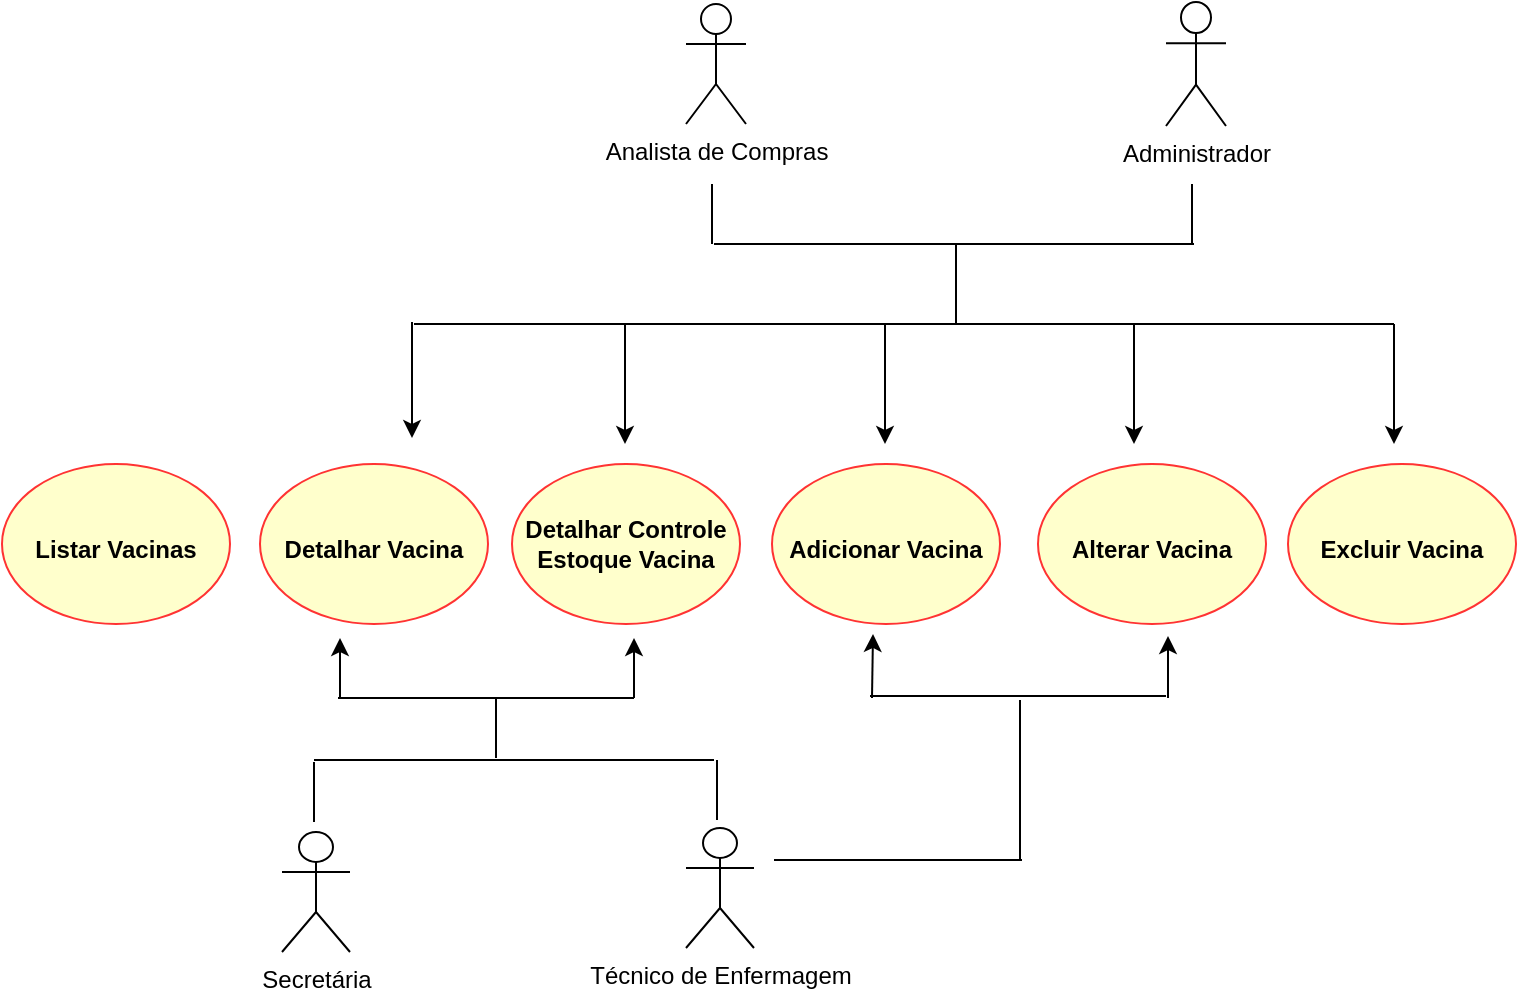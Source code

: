 <mxfile version="20.8.16" type="device" pages="7"><diagram id="mq7wWBJfE_hLWkZKFDT1" name="Usuário"><mxGraphModel dx="1420" dy="844" grid="1" gridSize="10" guides="1" tooltips="1" connect="1" arrows="1" fold="1" page="1" pageScale="1" pageWidth="827" pageHeight="1169" math="0" shadow="0"><root><mxCell id="0"/><mxCell id="1" parent="0"/><mxCell id="nkhq1du0ygEXdt6FLbWE-9" value="Técnico de Enfermagem" style="shape=umlActor;verticalLabelPosition=bottom;verticalAlign=top;html=1;outlineConnect=0;rounded=1;" parent="1" vertex="1"><mxGeometry x="362" y="475" width="34" height="60" as="geometry"/></mxCell><mxCell id="nR5YU0t0JQK_gQ9CB8B0-6" value="Analista de Compras" style="shape=umlActor;verticalLabelPosition=bottom;verticalAlign=top;html=1;outlineConnect=0;rounded=1;" parent="1" vertex="1"><mxGeometry x="362" y="63" width="30" height="60" as="geometry"/></mxCell><mxCell id="nR5YU0t0JQK_gQ9CB8B0-12" value="Secretária" style="shape=umlActor;verticalLabelPosition=bottom;verticalAlign=top;html=1;outlineConnect=0;rounded=1;" parent="1" vertex="1"><mxGeometry x="160" y="477" width="34" height="60" as="geometry"/></mxCell><mxCell id="nR5YU0t0JQK_gQ9CB8B0-13" value="Administrador" style="shape=umlActor;verticalLabelPosition=bottom;verticalAlign=top;html=1;outlineConnect=0;rounded=1;" parent="1" vertex="1"><mxGeometry x="602" y="62" width="30" height="62" as="geometry"/></mxCell><mxCell id="sboouPAn8mZZ5Fk38cb9-9" value="&lt;br style=&quot;border-color: var(--border-color);&quot;&gt;&lt;br style=&quot;border-color: var(--border-color);&quot;&gt;Detalhar Vacina" style="ellipse;whiteSpace=wrap;html=1;verticalAlign=top;fillColor=#FFFFCC;strokeColor=#FF3333;fontStyle=1;rounded=1;" parent="1" vertex="1"><mxGeometry x="149" y="293" width="114" height="80" as="geometry"/></mxCell><mxCell id="sboouPAn8mZZ5Fk38cb9-10" value="Detalhar Controle Estoque Vacina" style="ellipse;whiteSpace=wrap;html=1;verticalAlign=middle;fillColor=#FFFFCC;strokeColor=#FF3333;fontStyle=1;rounded=1;align=center;" parent="1" vertex="1"><mxGeometry x="275" y="293" width="114" height="80" as="geometry"/></mxCell><mxCell id="sboouPAn8mZZ5Fk38cb9-11" value="&lt;br&gt;&lt;br&gt;Adicionar Vacina" style="ellipse;whiteSpace=wrap;html=1;verticalAlign=top;fillColor=#FFFFCC;strokeColor=#FF3333;fontStyle=1;rounded=1;" parent="1" vertex="1"><mxGeometry x="405" y="293" width="114" height="80" as="geometry"/></mxCell><mxCell id="sboouPAn8mZZ5Fk38cb9-12" value="&lt;br&gt;&lt;br&gt;Alterar Vacina" style="ellipse;whiteSpace=wrap;html=1;verticalAlign=top;fillColor=#FFFFCC;strokeColor=#FF3333;fontStyle=1;rounded=1;" parent="1" vertex="1"><mxGeometry x="538" y="293" width="114" height="80" as="geometry"/></mxCell><mxCell id="sboouPAn8mZZ5Fk38cb9-13" value="&lt;br&gt;&lt;br&gt;Excluir Vacina" style="ellipse;whiteSpace=wrap;html=1;verticalAlign=top;fillColor=#FFFFCC;strokeColor=#FF3333;fontStyle=1;rounded=1;" parent="1" vertex="1"><mxGeometry x="663" y="293" width="114" height="80" as="geometry"/></mxCell><mxCell id="sboouPAn8mZZ5Fk38cb9-22" value="" style="endArrow=none;html=1;rounded=0;" parent="1" edge="1"><mxGeometry width="50" height="50" relative="1" as="geometry"><mxPoint x="226" y="223" as="sourcePoint"/><mxPoint x="716" y="223" as="targetPoint"/></mxGeometry></mxCell><mxCell id="sboouPAn8mZZ5Fk38cb9-24" value="" style="endArrow=classic;html=1;rounded=0;" parent="1" edge="1"><mxGeometry width="50" height="50" relative="1" as="geometry"><mxPoint x="225" y="222" as="sourcePoint"/><mxPoint x="225" y="280" as="targetPoint"/></mxGeometry></mxCell><mxCell id="sboouPAn8mZZ5Fk38cb9-25" value="" style="endArrow=classic;html=1;rounded=0;" parent="1" edge="1"><mxGeometry width="50" height="50" relative="1" as="geometry"><mxPoint x="331.5" y="223" as="sourcePoint"/><mxPoint x="331.5" y="283" as="targetPoint"/></mxGeometry></mxCell><mxCell id="sboouPAn8mZZ5Fk38cb9-26" value="" style="endArrow=classic;html=1;rounded=0;" parent="1" edge="1"><mxGeometry width="50" height="50" relative="1" as="geometry"><mxPoint x="461.5" y="223" as="sourcePoint"/><mxPoint x="461.5" y="283" as="targetPoint"/></mxGeometry></mxCell><mxCell id="sboouPAn8mZZ5Fk38cb9-27" value="" style="endArrow=classic;html=1;rounded=0;" parent="1" edge="1"><mxGeometry width="50" height="50" relative="1" as="geometry"><mxPoint x="586" y="223" as="sourcePoint"/><mxPoint x="586" y="283" as="targetPoint"/></mxGeometry></mxCell><mxCell id="sboouPAn8mZZ5Fk38cb9-28" value="" style="endArrow=classic;html=1;rounded=0;" parent="1" edge="1"><mxGeometry width="50" height="50" relative="1" as="geometry"><mxPoint x="716" y="223" as="sourcePoint"/><mxPoint x="716" y="283" as="targetPoint"/></mxGeometry></mxCell><mxCell id="sboouPAn8mZZ5Fk38cb9-32" value="" style="endArrow=none;html=1;rounded=0;" parent="1" edge="1"><mxGeometry width="50" height="50" relative="1" as="geometry"><mxPoint x="375" y="183" as="sourcePoint"/><mxPoint x="375" y="153" as="targetPoint"/></mxGeometry></mxCell><mxCell id="sboouPAn8mZZ5Fk38cb9-33" value="" style="endArrow=none;html=1;rounded=0;" parent="1" edge="1"><mxGeometry width="50" height="50" relative="1" as="geometry"><mxPoint x="497" y="183" as="sourcePoint"/><mxPoint x="497" y="223" as="targetPoint"/></mxGeometry></mxCell><mxCell id="sboouPAn8mZZ5Fk38cb9-34" value="" style="endArrow=none;html=1;rounded=0;" parent="1" edge="1"><mxGeometry width="50" height="50" relative="1" as="geometry"><mxPoint x="376" y="183" as="sourcePoint"/><mxPoint x="616" y="183" as="targetPoint"/></mxGeometry></mxCell><mxCell id="sboouPAn8mZZ5Fk38cb9-38" value="" style="endArrow=none;html=1;rounded=0;" parent="1" edge="1"><mxGeometry width="50" height="50" relative="1" as="geometry"><mxPoint x="615" y="183" as="sourcePoint"/><mxPoint x="615" y="153" as="targetPoint"/></mxGeometry></mxCell><mxCell id="cXDZrGBC8JK2VhmD9-7O-5" value="" style="endArrow=none;html=1;rounded=0;" parent="1" edge="1"><mxGeometry width="50" height="50" relative="1" as="geometry"><mxPoint x="188" y="410" as="sourcePoint"/><mxPoint x="336" y="410" as="targetPoint"/></mxGeometry></mxCell><mxCell id="cXDZrGBC8JK2VhmD9-7O-6" value="" style="endArrow=classic;html=1;rounded=0;" parent="1" edge="1"><mxGeometry width="50" height="50" relative="1" as="geometry"><mxPoint x="189" y="410" as="sourcePoint"/><mxPoint x="189" y="380" as="targetPoint"/></mxGeometry></mxCell><mxCell id="cXDZrGBC8JK2VhmD9-7O-7" value="" style="endArrow=classic;html=1;rounded=0;" parent="1" edge="1"><mxGeometry width="50" height="50" relative="1" as="geometry"><mxPoint x="336" y="410" as="sourcePoint"/><mxPoint x="336" y="380" as="targetPoint"/></mxGeometry></mxCell><mxCell id="cXDZrGBC8JK2VhmD9-7O-8" value="" style="endArrow=classic;html=1;rounded=0;" parent="1" edge="1"><mxGeometry width="50" height="50" relative="1" as="geometry"><mxPoint x="455" y="410" as="sourcePoint"/><mxPoint x="455.5" y="378" as="targetPoint"/></mxGeometry></mxCell><mxCell id="cXDZrGBC8JK2VhmD9-7O-9" value="" style="endArrow=classic;html=1;rounded=0;" parent="1" edge="1"><mxGeometry width="50" height="50" relative="1" as="geometry"><mxPoint x="603" y="410" as="sourcePoint"/><mxPoint x="603" y="379" as="targetPoint"/></mxGeometry></mxCell><mxCell id="cXDZrGBC8JK2VhmD9-7O-15" value="" style="endArrow=none;html=1;rounded=0;" parent="1" edge="1"><mxGeometry width="50" height="50" relative="1" as="geometry"><mxPoint x="267" y="410" as="sourcePoint"/><mxPoint x="267" y="440" as="targetPoint"/></mxGeometry></mxCell><mxCell id="cXDZrGBC8JK2VhmD9-7O-16" value="" style="endArrow=none;html=1;rounded=0;" parent="1" edge="1"><mxGeometry width="50" height="50" relative="1" as="geometry"><mxPoint x="176" y="441" as="sourcePoint"/><mxPoint x="376" y="441" as="targetPoint"/></mxGeometry></mxCell><mxCell id="cXDZrGBC8JK2VhmD9-7O-17" value="" style="endArrow=none;html=1;rounded=0;" parent="1" edge="1"><mxGeometry width="50" height="50" relative="1" as="geometry"><mxPoint x="176" y="472" as="sourcePoint"/><mxPoint x="176" y="442" as="targetPoint"/></mxGeometry></mxCell><mxCell id="cXDZrGBC8JK2VhmD9-7O-18" value="" style="endArrow=none;html=1;rounded=0;" parent="1" edge="1"><mxGeometry width="50" height="50" relative="1" as="geometry"><mxPoint x="377.5" y="471" as="sourcePoint"/><mxPoint x="377.5" y="441" as="targetPoint"/></mxGeometry></mxCell><mxCell id="cXDZrGBC8JK2VhmD9-7O-20" value="" style="endArrow=none;html=1;rounded=0;" parent="1" edge="1"><mxGeometry width="50" height="50" relative="1" as="geometry"><mxPoint x="454" y="409" as="sourcePoint"/><mxPoint x="602" y="409" as="targetPoint"/></mxGeometry></mxCell><mxCell id="cXDZrGBC8JK2VhmD9-7O-21" value="" style="endArrow=none;html=1;rounded=0;" parent="1" edge="1"><mxGeometry width="50" height="50" relative="1" as="geometry"><mxPoint x="530" y="491" as="sourcePoint"/><mxPoint x="406" y="491" as="targetPoint"/></mxGeometry></mxCell><mxCell id="eelrBcQNbbxVKkZrUGYx-1" value="&lt;br&gt;&lt;br&gt;Listar Vacinas" style="ellipse;whiteSpace=wrap;html=1;verticalAlign=top;fillColor=#FFFFCC;strokeColor=#FF3333;fontStyle=1;rounded=1;" parent="1" vertex="1"><mxGeometry x="20" y="293" width="114" height="80" as="geometry"/></mxCell><mxCell id="7EdkkcUkUiRx8cV1tX0m-1" value="" style="endArrow=none;html=1;rounded=0;" edge="1" parent="1"><mxGeometry width="50" height="50" relative="1" as="geometry"><mxPoint x="529" y="411" as="sourcePoint"/><mxPoint x="529" y="491" as="targetPoint"/></mxGeometry></mxCell></root></mxGraphModel></diagram><diagram name="Vendedor" id="u5kHSt4IXaiV053rcAaQ"><mxGraphModel dx="1035" dy="626" grid="1" gridSize="10" guides="1" tooltips="1" connect="1" arrows="1" fold="1" page="1" pageScale="1" pageWidth="827" pageHeight="1169" math="0" shadow="0"><root><mxCell id="0"/><mxCell id="1" parent="0"/><mxCell id="c5dio5Woh93stBbsxcdv-28" value="" style="edgeStyle=orthogonalEdgeStyle;rounded=1;orthogonalLoop=1;jettySize=auto;html=1;endArrow=classic;endFill=1;sourcePerimeterSpacing=0;targetPerimeterSpacing=0;" parent="1" edge="1"><mxGeometry relative="1" as="geometry"><mxPoint x="470" y="169.5" as="sourcePoint"/><mxPoint x="590" y="169.5" as="targetPoint"/></mxGeometry></mxCell><mxCell id="c5dio5Woh93stBbsxcdv-31" style="edgeStyle=orthogonalEdgeStyle;rounded=1;orthogonalLoop=1;jettySize=auto;html=1;endArrow=classic;endFill=1;sourcePerimeterSpacing=0;targetPerimeterSpacing=0;startArrow=none;startFill=0;jumpStyle=arc;entryX=0;entryY=0.5;entryDx=0;entryDy=0;" parent="1" target="c5dio5Woh93stBbsxcdv-30" edge="1"><mxGeometry relative="1" as="geometry"><mxPoint x="480" y="210" as="sourcePoint"/><Array as="points"><mxPoint x="500" y="210"/><mxPoint x="500" y="250"/></Array></mxGeometry></mxCell><mxCell id="c5dio5Woh93stBbsxcdv-19" value="Vendedor" style="shape=umlActor;verticalLabelPosition=bottom;verticalAlign=top;html=1;outlineConnect=0;" parent="1" vertex="1"><mxGeometry x="430" y="140" width="34" height="60" as="geometry"/></mxCell><mxCell id="c5dio5Woh93stBbsxcdv-27" value="&lt;br&gt;Cadastrar Cliente" style="ellipse;whiteSpace=wrap;html=1;verticalAlign=top;fillColor=#fff2cc;strokeColor=#FF3333;" parent="1" vertex="1"><mxGeometry x="610" y="120" width="80" height="80" as="geometry"/></mxCell><mxCell id="c5dio5Woh93stBbsxcdv-30" value="&lt;br&gt;Editar&lt;br&gt;&amp;nbsp;Cliente" style="ellipse;whiteSpace=wrap;html=1;verticalAlign=top;fillColor=#fff2cc;strokeColor=#FF3333;" parent="1" vertex="1"><mxGeometry x="610" y="210" width="80" height="80" as="geometry"/></mxCell><mxCell id="c5dio5Woh93stBbsxcdv-32" style="edgeStyle=orthogonalEdgeStyle;rounded=1;orthogonalLoop=1;jettySize=auto;html=1;endArrow=classic;endFill=1;sourcePerimeterSpacing=24;targetPerimeterSpacing=0;startArrow=none;startFill=0;jumpStyle=arc;entryX=0;entryY=0.5;entryDx=0;entryDy=0;" parent="1" target="c5dio5Woh93stBbsxcdv-33" edge="1"><mxGeometry relative="1" as="geometry"><mxPoint x="466" y="220" as="sourcePoint"/><Array as="points"><mxPoint x="466" y="340"/><mxPoint x="610" y="340"/></Array></mxGeometry></mxCell><mxCell id="c5dio5Woh93stBbsxcdv-33" value="&lt;br&gt;Excluir&lt;br&gt;&amp;nbsp;Cliente" style="ellipse;whiteSpace=wrap;html=1;verticalAlign=top;fillColor=#fff2cc;strokeColor=#FF3333;" parent="1" vertex="1"><mxGeometry x="610" y="300" width="80" height="80" as="geometry"/></mxCell><mxCell id="c5dio5Woh93stBbsxcdv-35" value="&lt;br&gt;Detalhar&lt;br&gt;Cliente" style="ellipse;whiteSpace=wrap;html=1;verticalAlign=top;fillColor=#fff2cc;strokeColor=#FF3333;" parent="1" vertex="1"><mxGeometry x="610" y="400" width="80" height="80" as="geometry"/></mxCell><mxCell id="c5dio5Woh93stBbsxcdv-36" style="edgeStyle=orthogonalEdgeStyle;rounded=1;orthogonalLoop=1;jettySize=auto;html=1;endArrow=classic;endFill=1;sourcePerimeterSpacing=24;targetPerimeterSpacing=0;startArrow=none;startFill=0;jumpStyle=arc;" parent="1" target="c5dio5Woh93stBbsxcdv-35" edge="1"><mxGeometry relative="1" as="geometry"><mxPoint x="456" y="220" as="sourcePoint"/><Array as="points"><mxPoint x="456.5" y="230"/><mxPoint x="456.5" y="380"/></Array><mxPoint x="566.5" y="320" as="targetPoint"/></mxGeometry></mxCell><mxCell id="c5dio5Woh93stBbsxcdv-43" value="Administrador" style="shape=umlActor;verticalLabelPosition=bottom;verticalAlign=top;html=1;outlineConnect=0;" parent="1" vertex="1"><mxGeometry x="806.5" y="150" width="30" height="60" as="geometry"/></mxCell><mxCell id="c5dio5Woh93stBbsxcdv-44" value="" style="endArrow=classic;html=1;rounded=1;sourcePerimeterSpacing=-1;targetPerimeterSpacing=8;jumpStyle=arc;" parent="1" edge="1"><mxGeometry width="50" height="50" relative="1" as="geometry"><mxPoint x="800" y="170" as="sourcePoint"/><mxPoint x="700" y="170" as="targetPoint"/></mxGeometry></mxCell><mxCell id="c5dio5Woh93stBbsxcdv-45" value="" style="endArrow=classic;html=1;rounded=1;sourcePerimeterSpacing=-1;targetPerimeterSpacing=1;jumpStyle=arc;" parent="1" target="c5dio5Woh93stBbsxcdv-30" edge="1"><mxGeometry width="50" height="50" relative="1" as="geometry"><mxPoint x="797" y="240" as="sourcePoint"/><mxPoint x="680" y="170" as="targetPoint"/><Array as="points"><mxPoint x="797" y="250"/></Array></mxGeometry></mxCell><mxCell id="c5dio5Woh93stBbsxcdv-46" value="" style="endArrow=classic;html=1;rounded=1;sourcePerimeterSpacing=8;targetPerimeterSpacing=15;jumpStyle=arc;entryX=1;entryY=0.5;entryDx=0;entryDy=0;" parent="1" target="c5dio5Woh93stBbsxcdv-33" edge="1"><mxGeometry width="50" height="50" relative="1" as="geometry"><mxPoint x="807" y="240" as="sourcePoint"/><mxPoint x="806.5" y="290" as="targetPoint"/><Array as="points"><mxPoint x="807" y="260"/><mxPoint x="807" y="340"/><mxPoint x="770" y="340"/></Array></mxGeometry></mxCell><mxCell id="c5dio5Woh93stBbsxcdv-47" style="edgeStyle=orthogonalEdgeStyle;rounded=1;orthogonalLoop=1;jettySize=auto;html=1;endArrow=classic;endFill=1;sourcePerimeterSpacing=24;targetPerimeterSpacing=0;startArrow=none;startFill=0;jumpStyle=arc;entryX=1;entryY=0.5;entryDx=0;entryDy=0;" parent="1" target="c5dio5Woh93stBbsxcdv-35" edge="1"><mxGeometry relative="1" as="geometry"><mxPoint x="820" y="240" as="sourcePoint"/><Array as="points"><mxPoint x="820" y="240"/><mxPoint x="820" y="380"/></Array><mxPoint x="686.5" y="370" as="targetPoint"/></mxGeometry></mxCell><mxCell id="oueiNjuayVd5u0Kx19pJ-1" value="&lt;br style=&quot;border-color: var(--border-color);&quot;&gt;Excluir&lt;br style=&quot;border-color: var(--border-color);&quot;&gt;&amp;nbsp;Venda" style="ellipse;whiteSpace=wrap;html=1;verticalAlign=top;fillColor=#FFF2CC;strokeColor=#FF3333;" parent="1" vertex="1"><mxGeometry x="190" y="310" width="80" height="80" as="geometry"/></mxCell><mxCell id="oueiNjuayVd5u0Kx19pJ-2" value="&lt;br style=&quot;border-color: var(--border-color);&quot;&gt;Editar&lt;br style=&quot;border-color: var(--border-color);&quot;&gt;&amp;nbsp;Venda" style="ellipse;whiteSpace=wrap;html=1;verticalAlign=top;fillColor=#FFF2CC;strokeColor=#FF3333;" parent="1" vertex="1"><mxGeometry x="190" y="220" width="80" height="80" as="geometry"/></mxCell><mxCell id="oueiNjuayVd5u0Kx19pJ-3" value="&lt;br&gt;Cadastrar Venda" style="ellipse;whiteSpace=wrap;html=1;verticalAlign=top;fillColor=#FFF2CC;strokeColor=#FF3333;" parent="1" vertex="1"><mxGeometry x="190" y="130" width="80" height="80" as="geometry"/></mxCell><mxCell id="oueiNjuayVd5u0Kx19pJ-4" value="&lt;br&gt;Consultar&lt;br&gt;Indicadores de Vendas" style="ellipse;whiteSpace=wrap;html=1;verticalAlign=top;fillColor=#ffffcc;strokeColor=#FF3333;" parent="1" vertex="1"><mxGeometry x="190" y="40" width="80" height="80" as="geometry"/></mxCell><mxCell id="oueiNjuayVd5u0Kx19pJ-5" value="" style="edgeStyle=orthogonalEdgeStyle;rounded=1;orthogonalLoop=1;jettySize=auto;html=1;endArrow=classic;endFill=1;sourcePerimeterSpacing=0;targetPerimeterSpacing=0;entryX=1.013;entryY=0.616;entryDx=0;entryDy=0;entryPerimeter=0;" parent="1" target="oueiNjuayVd5u0Kx19pJ-4" edge="1"><mxGeometry relative="1" as="geometry"><mxPoint x="450" y="130" as="sourcePoint"/><mxPoint x="340" y="70" as="targetPoint"/><Array as="points"><mxPoint x="450" y="90"/><mxPoint x="291" y="90"/></Array></mxGeometry></mxCell><mxCell id="oueiNjuayVd5u0Kx19pJ-6" style="edgeStyle=orthogonalEdgeStyle;rounded=1;orthogonalLoop=1;jettySize=auto;html=1;endArrow=classic;endFill=1;sourcePerimeterSpacing=0;targetPerimeterSpacing=0;startArrow=none;startFill=0;jumpStyle=arc;entryX=1;entryY=0.5;entryDx=0;entryDy=0;" parent="1" target="oueiNjuayVd5u0Kx19pJ-3" edge="1"><mxGeometry relative="1" as="geometry"><mxPoint x="420" y="171" as="sourcePoint"/><mxPoint x="340" y="170.07" as="targetPoint"/><Array as="points"><mxPoint x="320" y="171"/><mxPoint x="320" y="170"/></Array></mxGeometry></mxCell><mxCell id="oueiNjuayVd5u0Kx19pJ-7" style="edgeStyle=orthogonalEdgeStyle;rounded=1;orthogonalLoop=1;jettySize=auto;html=1;endArrow=classic;endFill=1;sourcePerimeterSpacing=24;targetPerimeterSpacing=0;startArrow=none;startFill=0;jumpStyle=arc;entryX=1.013;entryY=0.616;entryDx=0;entryDy=0;entryPerimeter=0;" parent="1" target="oueiNjuayVd5u0Kx19pJ-2" edge="1"><mxGeometry relative="1" as="geometry"><mxPoint x="420" y="210" as="sourcePoint"/><Array as="points"><mxPoint x="420" y="210"/><mxPoint x="390" y="210"/><mxPoint x="390" y="269"/></Array><mxPoint x="340" y="280" as="targetPoint"/></mxGeometry></mxCell><mxCell id="oueiNjuayVd5u0Kx19pJ-8" style="edgeStyle=orthogonalEdgeStyle;rounded=1;orthogonalLoop=1;jettySize=auto;html=1;endArrow=classic;endFill=1;sourcePerimeterSpacing=24;targetPerimeterSpacing=0;startArrow=none;startFill=0;jumpStyle=arc;entryX=1;entryY=0.5;entryDx=0;entryDy=0;" parent="1" target="oueiNjuayVd5u0Kx19pJ-1" edge="1"><mxGeometry relative="1" as="geometry"><mxPoint x="410" y="220" as="sourcePoint"/><Array as="points"><mxPoint x="410" y="220"/><mxPoint x="410" y="350"/></Array><mxPoint x="340" y="370" as="targetPoint"/></mxGeometry></mxCell><mxCell id="pTqSpnwR-irgNFDl8kt4-1" value="Administrador" style="shape=umlActor;verticalLabelPosition=bottom;verticalAlign=top;html=1;outlineConnect=0;" parent="1" vertex="1"><mxGeometry x="50" y="130" width="30" height="60" as="geometry"/></mxCell><mxCell id="pTqSpnwR-irgNFDl8kt4-2" value="" style="endArrow=classic;html=1;rounded=1;sourcePerimeterSpacing=1;targetPerimeterSpacing=-1;jumpStyle=arc;" parent="1" edge="1"><mxGeometry width="50" height="50" relative="1" as="geometry"><mxPoint x="100" y="170" as="sourcePoint"/><mxPoint x="180" y="170" as="targetPoint"/></mxGeometry></mxCell><mxCell id="pTqSpnwR-irgNFDl8kt4-3" value="" style="endArrow=classic;html=1;rounded=1;sourcePerimeterSpacing=8;targetPerimeterSpacing=15;jumpStyle=arc;entryX=-0.034;entryY=0.641;entryDx=0;entryDy=0;entryPerimeter=0;" parent="1" target="oueiNjuayVd5u0Kx19pJ-2" edge="1"><mxGeometry width="50" height="50" relative="1" as="geometry"><mxPoint x="80" y="220" as="sourcePoint"/><mxPoint x="190" y="280" as="targetPoint"/><Array as="points"><mxPoint x="80" y="250"/><mxPoint x="80" y="271"/></Array></mxGeometry></mxCell><mxCell id="pTqSpnwR-irgNFDl8kt4-4" style="edgeStyle=orthogonalEdgeStyle;rounded=1;orthogonalLoop=1;jettySize=auto;html=1;endArrow=classic;endFill=1;sourcePerimeterSpacing=24;targetPerimeterSpacing=0;startArrow=none;startFill=0;jumpStyle=arc;entryX=0;entryY=0.5;entryDx=0;entryDy=0;" parent="1" target="oueiNjuayVd5u0Kx19pJ-1" edge="1"><mxGeometry relative="1" as="geometry"><mxPoint x="70" y="220" as="sourcePoint"/><Array as="points"><mxPoint x="70" y="350"/></Array><mxPoint x="200" y="370" as="targetPoint"/></mxGeometry></mxCell><mxCell id="0yp1QzJ1vQN-VUHVJ6TA-1" value="&lt;br&gt;Listar &lt;br&gt;Clientes" style="ellipse;whiteSpace=wrap;html=1;verticalAlign=top;fillColor=#fff2cc;strokeColor=#FF3333;" parent="1" vertex="1"><mxGeometry x="610" y="490" width="80" height="80" as="geometry"/></mxCell><mxCell id="0yp1QzJ1vQN-VUHVJ6TA-2" style="edgeStyle=orthogonalEdgeStyle;rounded=1;orthogonalLoop=1;jettySize=auto;html=1;endArrow=classic;endFill=1;sourcePerimeterSpacing=24;targetPerimeterSpacing=0;startArrow=none;startFill=0;jumpStyle=arc;" parent="1" edge="1"><mxGeometry relative="1" as="geometry"><mxPoint x="840" y="240" as="sourcePoint"/><Array as="points"><mxPoint x="840" y="240"/><mxPoint x="840" y="520"/></Array><mxPoint x="690" y="520" as="targetPoint"/></mxGeometry></mxCell><mxCell id="0yp1QzJ1vQN-VUHVJ6TA-3" style="edgeStyle=orthogonalEdgeStyle;rounded=1;orthogonalLoop=1;jettySize=auto;html=1;endArrow=classic;endFill=1;sourcePerimeterSpacing=24;targetPerimeterSpacing=0;startArrow=none;startFill=0;jumpStyle=arc;entryX=0;entryY=0.375;entryDx=0;entryDy=0;entryPerimeter=0;" parent="1" edge="1" target="0yp1QzJ1vQN-VUHVJ6TA-1"><mxGeometry relative="1" as="geometry"><mxPoint x="440" y="220" as="sourcePoint"/><Array as="points"><mxPoint x="440" y="520"/></Array><mxPoint x="590" y="520" as="targetPoint"/></mxGeometry></mxCell><mxCell id="0yp1QzJ1vQN-VUHVJ6TA-4" value="&lt;br style=&quot;border-color: var(--border-color);&quot;&gt;Detalhar&lt;br style=&quot;border-color: var(--border-color);&quot;&gt;Venda" style="ellipse;whiteSpace=wrap;html=1;verticalAlign=top;fillColor=#fff2cc;strokeColor=#FF3333;" parent="1" vertex="1"><mxGeometry x="190" y="400" width="80" height="80" as="geometry"/></mxCell><mxCell id="0yp1QzJ1vQN-VUHVJ6TA-5" style="edgeStyle=orthogonalEdgeStyle;rounded=1;orthogonalLoop=1;jettySize=auto;html=1;endArrow=classic;endFill=1;sourcePerimeterSpacing=24;targetPerimeterSpacing=0;startArrow=none;startFill=0;jumpStyle=arc;" parent="1" edge="1"><mxGeometry relative="1" as="geometry"><mxPoint x="420" y="220" as="sourcePoint"/><Array as="points"><mxPoint x="420" y="440"/><mxPoint x="280" y="440"/></Array><mxPoint x="280" y="440" as="targetPoint"/></mxGeometry></mxCell><mxCell id="0yp1QzJ1vQN-VUHVJ6TA-6" style="edgeStyle=orthogonalEdgeStyle;rounded=1;orthogonalLoop=1;jettySize=auto;html=1;endArrow=classic;endFill=1;sourcePerimeterSpacing=24;targetPerimeterSpacing=0;startArrow=none;startFill=0;jumpStyle=arc;entryX=0;entryY=0.5;entryDx=0;entryDy=0;" parent="1" target="0yp1QzJ1vQN-VUHVJ6TA-4" edge="1"><mxGeometry relative="1" as="geometry"><mxPoint x="60" y="220" as="sourcePoint"/><Array as="points"><mxPoint x="60" y="440"/></Array><mxPoint x="200" y="390" as="targetPoint"/></mxGeometry></mxCell><mxCell id="5quZ8oJgbWbPS-VWq9Lf-1" value="&lt;br&gt;Listar&amp;nbsp;&lt;br&gt;Vendas" style="ellipse;whiteSpace=wrap;html=1;verticalAlign=top;fillColor=#fff2cc;strokeColor=#FF3333;" vertex="1" parent="1"><mxGeometry x="190" y="490" width="80" height="80" as="geometry"/></mxCell><mxCell id="5quZ8oJgbWbPS-VWq9Lf-2" style="edgeStyle=orthogonalEdgeStyle;rounded=1;orthogonalLoop=1;jettySize=auto;html=1;endArrow=classic;endFill=1;sourcePerimeterSpacing=24;targetPerimeterSpacing=0;startArrow=none;startFill=0;jumpStyle=arc;entryX=1.038;entryY=0.363;entryDx=0;entryDy=0;entryPerimeter=0;" edge="1" parent="1" target="5quZ8oJgbWbPS-VWq9Lf-1"><mxGeometry relative="1" as="geometry"><mxPoint x="430" y="220" as="sourcePoint"/><Array as="points"><mxPoint x="430" y="520"/><mxPoint x="290" y="520"/><mxPoint x="290" y="519"/></Array><mxPoint x="290" y="450" as="targetPoint"/></mxGeometry></mxCell><mxCell id="5quZ8oJgbWbPS-VWq9Lf-3" style="edgeStyle=orthogonalEdgeStyle;rounded=1;orthogonalLoop=1;jettySize=auto;html=1;endArrow=classic;endFill=1;sourcePerimeterSpacing=24;targetPerimeterSpacing=0;startArrow=none;startFill=0;jumpStyle=arc;entryX=-0.012;entryY=0.388;entryDx=0;entryDy=0;entryPerimeter=0;" edge="1" parent="1" target="5quZ8oJgbWbPS-VWq9Lf-1"><mxGeometry relative="1" as="geometry"><mxPoint x="50" y="220" as="sourcePoint"/><Array as="points"><mxPoint x="50" y="520"/><mxPoint x="160" y="520"/></Array><mxPoint x="170" y="520" as="targetPoint"/></mxGeometry></mxCell></root></mxGraphModel></diagram><diagram name="Estoque" id="IQt84xkxouf3m_GOZCGo"><mxGraphModel dx="1707" dy="532" grid="1" gridSize="10" guides="1" tooltips="1" connect="1" arrows="1" fold="1" page="1" pageScale="1" pageWidth="827" pageHeight="1169" math="0" shadow="0"><root><mxCell id="EvJrwIEnNhAmgEv6wjiB-0"/><mxCell id="EvJrwIEnNhAmgEv6wjiB-1" parent="EvJrwIEnNhAmgEv6wjiB-0"/><mxCell id="EvJrwIEnNhAmgEv6wjiB-2" value="" style="edgeStyle=orthogonalEdgeStyle;rounded=1;orthogonalLoop=1;jettySize=auto;html=1;endArrow=classic;endFill=1;sourcePerimeterSpacing=0;targetPerimeterSpacing=0;entryX=-0.025;entryY=0.6;entryDx=0;entryDy=0;entryPerimeter=0;" parent="EvJrwIEnNhAmgEv6wjiB-1" target="EvJrwIEnNhAmgEv6wjiB-5" edge="1"><mxGeometry relative="1" as="geometry"><mxPoint x="-180" y="140" as="sourcePoint"/><Array as="points"><mxPoint x="-180" y="140"/><mxPoint x="-180" y="78"/></Array></mxGeometry></mxCell><mxCell id="EvJrwIEnNhAmgEv6wjiB-3" style="edgeStyle=orthogonalEdgeStyle;rounded=1;orthogonalLoop=1;jettySize=auto;html=1;endArrow=classic;endFill=1;sourcePerimeterSpacing=0;targetPerimeterSpacing=0;startArrow=none;startFill=0;jumpStyle=arc;entryX=0;entryY=0.5;entryDx=0;entryDy=0;" parent="EvJrwIEnNhAmgEv6wjiB-1" target="EvJrwIEnNhAmgEv6wjiB-6" edge="1"><mxGeometry relative="1" as="geometry"><mxPoint x="-160" y="170" as="sourcePoint"/><Array as="points"><mxPoint x="-160" y="170"/></Array></mxGeometry></mxCell><mxCell id="EvJrwIEnNhAmgEv6wjiB-4" value="Estoque" style="shape=umlActor;verticalLabelPosition=bottom;verticalAlign=top;html=1;outlineConnect=0;" parent="EvJrwIEnNhAmgEv6wjiB-1" vertex="1"><mxGeometry x="-210" y="150" width="34" height="60" as="geometry"/></mxCell><mxCell id="EvJrwIEnNhAmgEv6wjiB-5" value="&lt;br&gt;Cadastrar Produto" style="ellipse;whiteSpace=wrap;html=1;verticalAlign=top;fillColor=#fff2cc;strokeColor=#FF3333;" parent="EvJrwIEnNhAmgEv6wjiB-1" vertex="1"><mxGeometry x="-43.5" y="40" width="80" height="80" as="geometry"/></mxCell><mxCell id="EvJrwIEnNhAmgEv6wjiB-6" value="&lt;br&gt;Editar&lt;br&gt;&amp;nbsp;Produto" style="ellipse;whiteSpace=wrap;html=1;verticalAlign=top;fillColor=#fff2cc;strokeColor=#FF3333;" parent="EvJrwIEnNhAmgEv6wjiB-1" vertex="1"><mxGeometry x="-43.5" y="130" width="80" height="80" as="geometry"/></mxCell><mxCell id="EvJrwIEnNhAmgEv6wjiB-7" style="edgeStyle=orthogonalEdgeStyle;rounded=1;orthogonalLoop=1;jettySize=auto;html=1;endArrow=classic;endFill=1;sourcePerimeterSpacing=24;targetPerimeterSpacing=0;startArrow=none;startFill=0;jumpStyle=arc;entryX=0;entryY=0.5;entryDx=0;entryDy=0;" parent="EvJrwIEnNhAmgEv6wjiB-1" target="EvJrwIEnNhAmgEv6wjiB-8" edge="1"><mxGeometry relative="1" as="geometry"><mxPoint x="-170" y="210" as="sourcePoint"/><Array as="points"><mxPoint x="-160" y="210"/><mxPoint x="-160" y="260"/></Array></mxGeometry></mxCell><mxCell id="EvJrwIEnNhAmgEv6wjiB-8" value="&lt;br&gt;Excluir&lt;br&gt;&amp;nbsp;Produto" style="ellipse;whiteSpace=wrap;html=1;verticalAlign=top;fillColor=#fff2cc;strokeColor=#FF3333;" parent="EvJrwIEnNhAmgEv6wjiB-1" vertex="1"><mxGeometry x="-43.5" y="220" width="80" height="80" as="geometry"/></mxCell><mxCell id="EvJrwIEnNhAmgEv6wjiB-9" value="&lt;br&gt;Detalhar&lt;br&gt;Produto" style="ellipse;whiteSpace=wrap;html=1;verticalAlign=top;fillColor=#fff2cc;strokeColor=#FF3333;" parent="EvJrwIEnNhAmgEv6wjiB-1" vertex="1"><mxGeometry x="-43.5" y="310" width="80" height="80" as="geometry"/></mxCell><mxCell id="EvJrwIEnNhAmgEv6wjiB-10" style="edgeStyle=orthogonalEdgeStyle;rounded=1;orthogonalLoop=1;jettySize=auto;html=1;endArrow=classic;endFill=1;sourcePerimeterSpacing=24;targetPerimeterSpacing=0;startArrow=none;startFill=0;jumpStyle=arc;" parent="EvJrwIEnNhAmgEv6wjiB-1" target="EvJrwIEnNhAmgEv6wjiB-9" edge="1"><mxGeometry relative="1" as="geometry"><mxPoint x="-170" y="240" as="sourcePoint"/><Array as="points"><mxPoint x="-170" y="350"/></Array><mxPoint x="-73.5" y="330" as="targetPoint"/></mxGeometry></mxCell><mxCell id="EvJrwIEnNhAmgEv6wjiB-11" value="Administrador" style="shape=umlActor;verticalLabelPosition=bottom;verticalAlign=top;html=1;outlineConnect=0;" parent="EvJrwIEnNhAmgEv6wjiB-1" vertex="1"><mxGeometry x="166.5" y="160" width="30" height="60" as="geometry"/></mxCell><mxCell id="EvJrwIEnNhAmgEv6wjiB-12" value="" style="endArrow=classic;html=1;rounded=1;sourcePerimeterSpacing=-1;targetPerimeterSpacing=8;jumpStyle=arc;entryX=1.006;entryY=0.607;entryDx=0;entryDy=0;exitX=0.5;exitY=0;exitDx=0;exitDy=0;exitPerimeter=0;entryPerimeter=0;" parent="EvJrwIEnNhAmgEv6wjiB-1" source="EvJrwIEnNhAmgEv6wjiB-11" target="EvJrwIEnNhAmgEv6wjiB-5" edge="1"><mxGeometry width="50" height="50" relative="1" as="geometry"><mxPoint x="166.5" y="130" as="sourcePoint"/><mxPoint x="-193.5" y="160" as="targetPoint"/><Array as="points"><mxPoint x="180" y="89"/></Array></mxGeometry></mxCell><mxCell id="EvJrwIEnNhAmgEv6wjiB-13" value="" style="endArrow=classic;html=1;rounded=1;sourcePerimeterSpacing=-1;targetPerimeterSpacing=1;jumpStyle=arc;" parent="EvJrwIEnNhAmgEv6wjiB-1" target="EvJrwIEnNhAmgEv6wjiB-6" edge="1"><mxGeometry width="50" height="50" relative="1" as="geometry"><mxPoint x="150" y="170" as="sourcePoint"/><mxPoint x="40" y="180" as="targetPoint"/></mxGeometry></mxCell><mxCell id="EvJrwIEnNhAmgEv6wjiB-14" value="" style="endArrow=classic;html=1;rounded=1;sourcePerimeterSpacing=8;targetPerimeterSpacing=15;jumpStyle=arc;entryX=1;entryY=0.5;entryDx=0;entryDy=0;" parent="EvJrwIEnNhAmgEv6wjiB-1" target="EvJrwIEnNhAmgEv6wjiB-8" edge="1"><mxGeometry width="50" height="50" relative="1" as="geometry"><mxPoint x="167" y="250" as="sourcePoint"/><mxPoint x="166.5" y="300" as="targetPoint"/><Array as="points"><mxPoint x="167" y="260"/><mxPoint x="120" y="260"/></Array></mxGeometry></mxCell><mxCell id="EvJrwIEnNhAmgEv6wjiB-15" style="edgeStyle=orthogonalEdgeStyle;rounded=1;orthogonalLoop=1;jettySize=auto;html=1;endArrow=classic;endFill=1;sourcePerimeterSpacing=24;targetPerimeterSpacing=0;startArrow=none;startFill=0;jumpStyle=arc;entryX=1;entryY=0.5;entryDx=0;entryDy=0;" parent="EvJrwIEnNhAmgEv6wjiB-1" target="EvJrwIEnNhAmgEv6wjiB-9" edge="1"><mxGeometry relative="1" as="geometry"><mxPoint x="180" y="250" as="sourcePoint"/><Array as="points"><mxPoint x="180" y="250"/><mxPoint x="180" y="390"/></Array><mxPoint x="46.5" y="380" as="targetPoint"/></mxGeometry></mxCell><mxCell id="EvJrwIEnNhAmgEv6wjiB-16" value="&lt;br style=&quot;border-color: var(--border-color);&quot;&gt;Excluir&lt;br style=&quot;border-color: var(--border-color);&quot;&gt;&amp;nbsp;Compra" style="ellipse;whiteSpace=wrap;html=1;verticalAlign=top;fillColor=#fff2cc;strokeColor=#FF3333;" parent="EvJrwIEnNhAmgEv6wjiB-1" vertex="1"><mxGeometry x="-460" y="310" width="80" height="80" as="geometry"/></mxCell><mxCell id="EvJrwIEnNhAmgEv6wjiB-17" value="&lt;br&gt;Editar &lt;br&gt;Compra" style="ellipse;whiteSpace=wrap;html=1;verticalAlign=top;fillColor=#fff2cc;strokeColor=#FF3333;" parent="EvJrwIEnNhAmgEv6wjiB-1" vertex="1"><mxGeometry x="-460" y="220" width="80" height="80" as="geometry"/></mxCell><mxCell id="EvJrwIEnNhAmgEv6wjiB-18" value="&lt;br&gt;Cadastrar Compra" style="ellipse;whiteSpace=wrap;html=1;verticalAlign=top;fillColor=#fff2cc;strokeColor=#FF3333;" parent="EvJrwIEnNhAmgEv6wjiB-1" vertex="1"><mxGeometry x="-460" y="130" width="80" height="80" as="geometry"/></mxCell><mxCell id="EvJrwIEnNhAmgEv6wjiB-19" value="&lt;br&gt;Consultar&lt;br&gt;Indicadores de Compras" style="ellipse;whiteSpace=wrap;html=1;verticalAlign=top;fillColor=#ffffcc;strokeColor=#FF3333;" parent="EvJrwIEnNhAmgEv6wjiB-1" vertex="1"><mxGeometry x="-460" y="40" width="80" height="80" as="geometry"/></mxCell><mxCell id="EvJrwIEnNhAmgEv6wjiB-20" value="" style="edgeStyle=orthogonalEdgeStyle;rounded=1;orthogonalLoop=1;jettySize=auto;html=1;endArrow=classic;endFill=1;sourcePerimeterSpacing=0;targetPerimeterSpacing=0;entryX=1.013;entryY=0.616;entryDx=0;entryDy=0;entryPerimeter=0;" parent="EvJrwIEnNhAmgEv6wjiB-1" target="EvJrwIEnNhAmgEv6wjiB-19" edge="1"><mxGeometry relative="1" as="geometry"><mxPoint x="-200" y="140" as="sourcePoint"/><mxPoint x="-300" y="80" as="targetPoint"/><Array as="points"><mxPoint x="-200" y="140"/><mxPoint x="-200" y="79"/></Array></mxGeometry></mxCell><mxCell id="EvJrwIEnNhAmgEv6wjiB-21" style="edgeStyle=orthogonalEdgeStyle;rounded=1;orthogonalLoop=1;jettySize=auto;html=1;endArrow=classic;endFill=1;sourcePerimeterSpacing=0;targetPerimeterSpacing=0;startArrow=none;startFill=0;jumpStyle=arc;entryX=1.004;entryY=0.634;entryDx=0;entryDy=0;entryPerimeter=0;" parent="EvJrwIEnNhAmgEv6wjiB-1" target="EvJrwIEnNhAmgEv6wjiB-18" edge="1"><mxGeometry relative="1" as="geometry"><mxPoint x="-220" y="181" as="sourcePoint"/><mxPoint x="-300" y="180.07" as="targetPoint"/><Array as="points"><mxPoint x="-210" y="181"/></Array></mxGeometry></mxCell><mxCell id="EvJrwIEnNhAmgEv6wjiB-22" style="edgeStyle=orthogonalEdgeStyle;rounded=1;orthogonalLoop=1;jettySize=auto;html=1;endArrow=classic;endFill=1;sourcePerimeterSpacing=24;targetPerimeterSpacing=0;startArrow=none;startFill=0;jumpStyle=arc;" parent="EvJrwIEnNhAmgEv6wjiB-1" edge="1"><mxGeometry relative="1" as="geometry"><mxPoint x="-220" y="210" as="sourcePoint"/><Array as="points"><mxPoint x="-243" y="210"/><mxPoint x="-270" y="210"/><mxPoint x="-270" y="260"/></Array><mxPoint x="-380" y="260" as="targetPoint"/></mxGeometry></mxCell><mxCell id="EvJrwIEnNhAmgEv6wjiB-23" style="edgeStyle=orthogonalEdgeStyle;rounded=1;orthogonalLoop=1;jettySize=auto;html=1;endArrow=classic;endFill=1;sourcePerimeterSpacing=24;targetPerimeterSpacing=0;startArrow=none;startFill=0;jumpStyle=arc;entryX=1;entryY=0.5;entryDx=0;entryDy=0;" parent="EvJrwIEnNhAmgEv6wjiB-1" target="EvJrwIEnNhAmgEv6wjiB-16" edge="1"><mxGeometry relative="1" as="geometry"><mxPoint x="-230" y="230" as="sourcePoint"/><Array as="points"><mxPoint x="-230" y="230"/><mxPoint x="-250" y="230"/><mxPoint x="-250" y="350"/></Array><mxPoint x="-300" y="380" as="targetPoint"/></mxGeometry></mxCell><mxCell id="G2aVTqpZZbCqpm3PtoHS-0" value="Administrador" style="shape=umlActor;verticalLabelPosition=bottom;verticalAlign=top;html=1;outlineConnect=0;" parent="EvJrwIEnNhAmgEv6wjiB-1" vertex="1"><mxGeometry x="-560" y="140" width="30" height="60" as="geometry"/></mxCell><mxCell id="G2aVTqpZZbCqpm3PtoHS-1" style="edgeStyle=orthogonalEdgeStyle;rounded=1;orthogonalLoop=1;jettySize=auto;html=1;endArrow=classic;endFill=1;sourcePerimeterSpacing=24;targetPerimeterSpacing=0;startArrow=none;startFill=0;jumpStyle=arc;" parent="EvJrwIEnNhAmgEv6wjiB-1" edge="1"><mxGeometry relative="1" as="geometry"><mxPoint x="190" y="250" as="sourcePoint"/><Array as="points"><mxPoint x="190" y="440"/></Array><mxPoint x="40" y="440" as="targetPoint"/></mxGeometry></mxCell><mxCell id="G2aVTqpZZbCqpm3PtoHS-2" value="&lt;br style=&quot;border-color: var(--border-color);&quot;&gt;Listar&lt;br style=&quot;border-color: var(--border-color);&quot;&gt;Produtos" style="ellipse;whiteSpace=wrap;html=1;verticalAlign=top;fillColor=#fff2cc;strokeColor=#FF3333;" parent="EvJrwIEnNhAmgEv6wjiB-1" vertex="1"><mxGeometry x="-43.5" y="400" width="80" height="80" as="geometry"/></mxCell><mxCell id="G2aVTqpZZbCqpm3PtoHS-5" style="edgeStyle=orthogonalEdgeStyle;rounded=1;orthogonalLoop=1;jettySize=auto;html=1;endArrow=classic;endFill=1;sourcePerimeterSpacing=24;targetPerimeterSpacing=0;startArrow=none;startFill=0;jumpStyle=arc;entryX=0;entryY=0.5;entryDx=0;entryDy=0;" parent="EvJrwIEnNhAmgEv6wjiB-1" target="G2aVTqpZZbCqpm3PtoHS-2" edge="1"><mxGeometry relative="1" as="geometry"><mxPoint x="-180" y="240" as="sourcePoint"/><Array as="points"><mxPoint x="-180" y="440"/></Array><mxPoint x="-50" y="490" as="targetPoint"/></mxGeometry></mxCell><mxCell id="G2aVTqpZZbCqpm3PtoHS-6" value="&lt;br style=&quot;border-color: var(--border-color);&quot;&gt;Listar Compras do Produto" style="ellipse;whiteSpace=wrap;html=1;verticalAlign=top;fillColor=#fff2cc;strokeColor=#FF3333;" parent="EvJrwIEnNhAmgEv6wjiB-1" vertex="1"><mxGeometry x="-43.5" y="490" width="80" height="80" as="geometry"/></mxCell><mxCell id="G2aVTqpZZbCqpm3PtoHS-7" value="&lt;br style=&quot;border-color: var(--border-color);&quot;&gt;Cadastrar Compra para o Produto" style="ellipse;whiteSpace=wrap;html=1;verticalAlign=top;fillColor=#fff2cc;strokeColor=#FF3333;" parent="EvJrwIEnNhAmgEv6wjiB-1" vertex="1"><mxGeometry x="-43.5" y="584.5" width="80" height="80" as="geometry"/></mxCell><mxCell id="G2aVTqpZZbCqpm3PtoHS-8" style="edgeStyle=orthogonalEdgeStyle;rounded=1;orthogonalLoop=1;jettySize=auto;html=1;endArrow=classic;endFill=1;sourcePerimeterSpacing=24;targetPerimeterSpacing=0;startArrow=none;startFill=0;jumpStyle=arc;entryX=1;entryY=0.5;entryDx=0;entryDy=0;" parent="EvJrwIEnNhAmgEv6wjiB-1" target="G2aVTqpZZbCqpm3PtoHS-6" edge="1"><mxGeometry relative="1" as="geometry"><mxPoint x="200" y="250" as="sourcePoint"/><Array as="points"><mxPoint x="200" y="530"/></Array><mxPoint x="50" y="500" as="targetPoint"/></mxGeometry></mxCell><mxCell id="G2aVTqpZZbCqpm3PtoHS-9" style="edgeStyle=orthogonalEdgeStyle;rounded=1;orthogonalLoop=1;jettySize=auto;html=1;endArrow=classic;endFill=1;sourcePerimeterSpacing=24;targetPerimeterSpacing=0;startArrow=none;startFill=0;jumpStyle=arc;" parent="EvJrwIEnNhAmgEv6wjiB-1" edge="1"><mxGeometry relative="1" as="geometry"><mxPoint x="210" y="250" as="sourcePoint"/><Array as="points"><mxPoint x="210" y="620"/><mxPoint x="40" y="620"/></Array><mxPoint x="40" y="620" as="targetPoint"/></mxGeometry></mxCell><mxCell id="G2aVTqpZZbCqpm3PtoHS-10" style="edgeStyle=orthogonalEdgeStyle;rounded=1;orthogonalLoop=1;jettySize=auto;html=1;endArrow=classic;endFill=1;sourcePerimeterSpacing=24;targetPerimeterSpacing=0;startArrow=none;startFill=0;jumpStyle=arc;entryX=0;entryY=0.5;entryDx=0;entryDy=0;" parent="EvJrwIEnNhAmgEv6wjiB-1" target="G2aVTqpZZbCqpm3PtoHS-6" edge="1"><mxGeometry relative="1" as="geometry"><mxPoint x="-190" y="240" as="sourcePoint"/><Array as="points"><mxPoint x="-190" y="530"/></Array><mxPoint x="-53" y="590" as="targetPoint"/></mxGeometry></mxCell><mxCell id="G2aVTqpZZbCqpm3PtoHS-11" style="edgeStyle=orthogonalEdgeStyle;rounded=1;orthogonalLoop=1;jettySize=auto;html=1;endArrow=classic;endFill=1;sourcePerimeterSpacing=24;targetPerimeterSpacing=0;startArrow=none;startFill=0;jumpStyle=arc;" parent="EvJrwIEnNhAmgEv6wjiB-1" edge="1"><mxGeometry relative="1" as="geometry"><mxPoint x="-200" y="240" as="sourcePoint"/><Array as="points"><mxPoint x="-200" y="620"/></Array><mxPoint x="-50" y="620" as="targetPoint"/></mxGeometry></mxCell><mxCell id="G2aVTqpZZbCqpm3PtoHS-13" style="edgeStyle=orthogonalEdgeStyle;rounded=1;orthogonalLoop=1;jettySize=auto;html=1;endArrow=classic;endFill=1;sourcePerimeterSpacing=0;targetPerimeterSpacing=0;startArrow=none;startFill=0;jumpStyle=arc;" parent="EvJrwIEnNhAmgEv6wjiB-1" edge="1"><mxGeometry relative="1" as="geometry"><mxPoint x="-520" y="180.5" as="sourcePoint"/><mxPoint x="-460" y="179.5" as="targetPoint"/><Array as="points"><mxPoint x="-470" y="180.5"/><mxPoint x="-420" y="179.5"/></Array></mxGeometry></mxCell><mxCell id="G2aVTqpZZbCqpm3PtoHS-15" style="edgeStyle=orthogonalEdgeStyle;rounded=1;orthogonalLoop=1;jettySize=auto;html=1;endArrow=classic;endFill=1;sourcePerimeterSpacing=24;targetPerimeterSpacing=0;startArrow=none;startFill=0;jumpStyle=arc;" parent="EvJrwIEnNhAmgEv6wjiB-1" edge="1"><mxGeometry relative="1" as="geometry"><mxPoint x="-530" y="240" as="sourcePoint"/><Array as="points"><mxPoint x="-530" y="260"/></Array><mxPoint x="-460" y="260" as="targetPoint"/></mxGeometry></mxCell><mxCell id="G2aVTqpZZbCqpm3PtoHS-16" style="edgeStyle=orthogonalEdgeStyle;rounded=1;orthogonalLoop=1;jettySize=auto;html=1;endArrow=classic;endFill=1;sourcePerimeterSpacing=24;targetPerimeterSpacing=0;startArrow=none;startFill=0;jumpStyle=arc;entryX=0;entryY=0.5;entryDx=0;entryDy=0;" parent="EvJrwIEnNhAmgEv6wjiB-1" target="EvJrwIEnNhAmgEv6wjiB-16" edge="1"><mxGeometry relative="1" as="geometry"><mxPoint x="-540" y="240" as="sourcePoint"/><Array as="points"><mxPoint x="-540" y="240"/><mxPoint x="-540" y="350"/></Array><mxPoint x="-690" y="390" as="targetPoint"/></mxGeometry></mxCell><mxCell id="IVK4_xB8fIyUZtcfJAaG-0" value="&lt;br style=&quot;border-color: var(--border-color);&quot;&gt;Detalhar&lt;br style=&quot;border-color: var(--border-color);&quot;&gt;Compra" style="ellipse;whiteSpace=wrap;html=1;verticalAlign=top;fillColor=#fff2cc;strokeColor=#FF3333;" parent="EvJrwIEnNhAmgEv6wjiB-1" vertex="1"><mxGeometry x="-460" y="400" width="80" height="80" as="geometry"/></mxCell><mxCell id="IVK4_xB8fIyUZtcfJAaG-1" value="&lt;br&gt;Excluir Compra para o Produto" style="ellipse;whiteSpace=wrap;html=1;verticalAlign=top;fillColor=#fff2cc;strokeColor=#FF3333;" parent="EvJrwIEnNhAmgEv6wjiB-1" vertex="1"><mxGeometry x="-43.5" y="670" width="80" height="80" as="geometry"/></mxCell><mxCell id="IVK4_xB8fIyUZtcfJAaG-2" style="edgeStyle=orthogonalEdgeStyle;rounded=1;orthogonalLoop=1;jettySize=auto;html=1;endArrow=classic;endFill=1;sourcePerimeterSpacing=24;targetPerimeterSpacing=0;startArrow=none;startFill=0;jumpStyle=arc;entryX=1;entryY=0.375;entryDx=0;entryDy=0;entryPerimeter=0;" parent="EvJrwIEnNhAmgEv6wjiB-1" target="IVK4_xB8fIyUZtcfJAaG-0" edge="1"><mxGeometry relative="1" as="geometry"><mxPoint x="-230" y="240" as="sourcePoint"/><Array as="points"><mxPoint x="-230" y="240"/><mxPoint x="-230" y="430"/></Array><mxPoint x="-340" y="360" as="targetPoint"/></mxGeometry></mxCell><mxCell id="IVK4_xB8fIyUZtcfJAaG-3" style="edgeStyle=orthogonalEdgeStyle;rounded=1;orthogonalLoop=1;jettySize=auto;html=1;endArrow=classic;endFill=1;sourcePerimeterSpacing=24;targetPerimeterSpacing=0;startArrow=none;startFill=0;jumpStyle=arc;" parent="EvJrwIEnNhAmgEv6wjiB-1" edge="1"><mxGeometry relative="1" as="geometry"><mxPoint x="-560" y="240" as="sourcePoint"/><Array as="points"><mxPoint x="-560" y="520"/></Array><mxPoint x="-460" y="520" as="targetPoint"/></mxGeometry></mxCell><mxCell id="IVK4_xB8fIyUZtcfJAaG-4" style="edgeStyle=orthogonalEdgeStyle;rounded=1;orthogonalLoop=1;jettySize=auto;html=1;endArrow=classic;endFill=1;sourcePerimeterSpacing=24;targetPerimeterSpacing=0;startArrow=none;startFill=0;jumpStyle=arc;" parent="EvJrwIEnNhAmgEv6wjiB-1" edge="1"><mxGeometry relative="1" as="geometry"><mxPoint x="-210" y="240" as="sourcePoint"/><Array as="points"><mxPoint x="-210" y="710"/><mxPoint x="-60" y="710"/></Array><mxPoint x="-50" y="710" as="targetPoint"/></mxGeometry></mxCell><mxCell id="IVK4_xB8fIyUZtcfJAaG-5" style="edgeStyle=orthogonalEdgeStyle;rounded=1;orthogonalLoop=1;jettySize=auto;html=1;endArrow=classic;endFill=1;sourcePerimeterSpacing=24;targetPerimeterSpacing=0;startArrow=none;startFill=0;jumpStyle=arc;" parent="EvJrwIEnNhAmgEv6wjiB-1" edge="1"><mxGeometry relative="1" as="geometry"><mxPoint x="220" y="250" as="sourcePoint"/><Array as="points"><mxPoint x="220" y="710"/><mxPoint x="50" y="710"/></Array><mxPoint x="40" y="710" as="targetPoint"/></mxGeometry></mxCell><mxCell id="4PDg-xmtNOR6mTjO7EKY-0" value="&lt;br&gt;Listar&lt;br&gt;Compras" style="ellipse;whiteSpace=wrap;html=1;verticalAlign=top;fillColor=#fff2cc;strokeColor=#FF3333;" parent="EvJrwIEnNhAmgEv6wjiB-1" vertex="1"><mxGeometry x="-460" y="490" width="80" height="80" as="geometry"/></mxCell><mxCell id="4PDg-xmtNOR6mTjO7EKY-1" style="edgeStyle=orthogonalEdgeStyle;rounded=1;orthogonalLoop=1;jettySize=auto;html=1;endArrow=classic;endFill=1;sourcePerimeterSpacing=24;targetPerimeterSpacing=0;startArrow=none;startFill=0;jumpStyle=arc;entryX=0.988;entryY=0.363;entryDx=0;entryDy=0;entryPerimeter=0;" parent="EvJrwIEnNhAmgEv6wjiB-1" target="4PDg-xmtNOR6mTjO7EKY-0" edge="1"><mxGeometry relative="1" as="geometry"><mxPoint x="-220" y="240" as="sourcePoint"/><Array as="points"><mxPoint x="-220" y="520"/><mxPoint x="-370" y="520"/><mxPoint x="-370" y="519"/></Array><mxPoint x="-370" y="520" as="targetPoint"/></mxGeometry></mxCell><mxCell id="4PDg-xmtNOR6mTjO7EKY-2" style="edgeStyle=orthogonalEdgeStyle;rounded=1;orthogonalLoop=1;jettySize=auto;html=1;endArrow=classic;endFill=1;sourcePerimeterSpacing=24;targetPerimeterSpacing=0;startArrow=none;startFill=0;jumpStyle=arc;" parent="EvJrwIEnNhAmgEv6wjiB-1" edge="1"><mxGeometry relative="1" as="geometry"><mxPoint x="-550" y="240" as="sourcePoint"/><Array as="points"><mxPoint x="-550" y="250"/><mxPoint x="-550" y="440"/></Array><mxPoint x="-460" y="440" as="targetPoint"/></mxGeometry></mxCell></root></mxGraphModel></diagram><diagram name="Estoque - Fornecedor" id="G_7KXumCI1w6ofuinMDw"><mxGraphModel dx="1707" dy="532" grid="1" gridSize="10" guides="1" tooltips="1" connect="1" arrows="1" fold="1" page="1" pageScale="1" pageWidth="827" pageHeight="1169" math="0" shadow="0"><root><mxCell id="ag_s8bFa109BMLYKcnNZ-0"/><mxCell id="ag_s8bFa109BMLYKcnNZ-1" parent="ag_s8bFa109BMLYKcnNZ-0"/><mxCell id="ag_s8bFa109BMLYKcnNZ-16" value="&lt;br&gt;Detalhar&lt;br&gt;Fornecedor" style="ellipse;whiteSpace=wrap;html=1;verticalAlign=top;fillColor=#fff2cc;strokeColor=#FF3333;" parent="ag_s8bFa109BMLYKcnNZ-1" vertex="1"><mxGeometry x="-510" y="210" width="80" height="80" as="geometry"/></mxCell><mxCell id="ag_s8bFa109BMLYKcnNZ-17" value="&lt;br&gt;Excluir&lt;br&gt;&amp;nbsp;Fornecedor" style="ellipse;whiteSpace=wrap;html=1;verticalAlign=top;fillColor=#fff2cc;strokeColor=#FF3333;" parent="ag_s8bFa109BMLYKcnNZ-1" vertex="1"><mxGeometry x="-510" y="120" width="80" height="80" as="geometry"/></mxCell><mxCell id="ag_s8bFa109BMLYKcnNZ-18" value="&lt;br&gt;Cadastrar Fornecedor" style="ellipse;whiteSpace=wrap;html=1;verticalAlign=top;fillColor=#fff2cc;strokeColor=#FF3333;" parent="ag_s8bFa109BMLYKcnNZ-1" vertex="1"><mxGeometry x="-510" y="30" width="80" height="80" as="geometry"/></mxCell><mxCell id="ag_s8bFa109BMLYKcnNZ-21" style="edgeStyle=orthogonalEdgeStyle;rounded=1;orthogonalLoop=1;jettySize=auto;html=1;endArrow=classic;endFill=1;targetPerimeterSpacing=0;startArrow=none;startFill=0;jumpStyle=arc;entryX=1.004;entryY=0.634;entryDx=0;entryDy=0;entryPerimeter=0;" parent="ag_s8bFa109BMLYKcnNZ-1" target="ag_s8bFa109BMLYKcnNZ-18" edge="1"><mxGeometry relative="1" as="geometry"><mxPoint x="-330" y="81" as="sourcePoint"/><mxPoint x="-350" y="80.07" as="targetPoint"/></mxGeometry></mxCell><mxCell id="ag_s8bFa109BMLYKcnNZ-22" style="edgeStyle=orthogonalEdgeStyle;rounded=1;orthogonalLoop=1;jettySize=auto;html=1;endArrow=classic;endFill=1;sourcePerimeterSpacing=24;targetPerimeterSpacing=0;startArrow=none;startFill=0;jumpStyle=arc;" parent="ag_s8bFa109BMLYKcnNZ-1" edge="1"><mxGeometry relative="1" as="geometry"><mxPoint x="-330" y="130" as="sourcePoint"/><Array as="points"><mxPoint x="-330" y="160"/></Array><mxPoint x="-430" y="160" as="targetPoint"/></mxGeometry></mxCell><mxCell id="ag_s8bFa109BMLYKcnNZ-23" style="edgeStyle=orthogonalEdgeStyle;rounded=1;orthogonalLoop=1;jettySize=auto;html=1;endArrow=classic;endFill=1;sourcePerimeterSpacing=24;targetPerimeterSpacing=0;startArrow=none;startFill=0;jumpStyle=arc;entryX=1;entryY=0.5;entryDx=0;entryDy=0;" parent="ag_s8bFa109BMLYKcnNZ-1" target="ag_s8bFa109BMLYKcnNZ-16" edge="1"><mxGeometry relative="1" as="geometry"><mxPoint x="-310" y="130" as="sourcePoint"/><Array as="points"><mxPoint x="-310" y="140"/><mxPoint x="-310" y="250"/></Array><mxPoint x="-350" y="280" as="targetPoint"/></mxGeometry></mxCell><mxCell id="ag_s8bFa109BMLYKcnNZ-24" value="Administrador" style="shape=umlActor;verticalLabelPosition=bottom;verticalAlign=top;html=1;outlineConnect=0;" parent="ag_s8bFa109BMLYKcnNZ-1" vertex="1"><mxGeometry x="-620" y="50" width="30" height="60" as="geometry"/></mxCell><mxCell id="ag_s8bFa109BMLYKcnNZ-34" style="edgeStyle=orthogonalEdgeStyle;rounded=1;orthogonalLoop=1;jettySize=auto;html=1;endArrow=classic;endFill=1;sourcePerimeterSpacing=0;targetPerimeterSpacing=0;startArrow=none;startFill=0;jumpStyle=arc;" parent="ag_s8bFa109BMLYKcnNZ-1" edge="1"><mxGeometry relative="1" as="geometry"><mxPoint x="-580" y="81" as="sourcePoint"/><mxPoint x="-520" y="80" as="targetPoint"/><Array as="points"><mxPoint x="-530" y="81"/><mxPoint x="-480" y="80"/></Array></mxGeometry></mxCell><mxCell id="ag_s8bFa109BMLYKcnNZ-35" style="edgeStyle=orthogonalEdgeStyle;rounded=1;orthogonalLoop=1;jettySize=auto;html=1;endArrow=classic;endFill=1;sourcePerimeterSpacing=24;targetPerimeterSpacing=0;startArrow=none;startFill=0;jumpStyle=arc;" parent="ag_s8bFa109BMLYKcnNZ-1" edge="1"><mxGeometry relative="1" as="geometry"><mxPoint x="-601.04" y="140" as="sourcePoint"/><Array as="points"><mxPoint x="-601" y="160"/></Array><mxPoint x="-510" y="160" as="targetPoint"/></mxGeometry></mxCell><mxCell id="ag_s8bFa109BMLYKcnNZ-36" style="edgeStyle=orthogonalEdgeStyle;rounded=1;orthogonalLoop=1;jettySize=auto;html=1;endArrow=classic;endFill=1;sourcePerimeterSpacing=24;targetPerimeterSpacing=0;startArrow=none;startFill=0;jumpStyle=arc;entryX=0;entryY=0.5;entryDx=0;entryDy=0;" parent="ag_s8bFa109BMLYKcnNZ-1" target="ag_s8bFa109BMLYKcnNZ-16" edge="1"><mxGeometry relative="1" as="geometry"><mxPoint x="-610" y="140" as="sourcePoint"/><Array as="points"><mxPoint x="-610" y="250"/></Array><mxPoint x="-740" y="290" as="targetPoint"/></mxGeometry></mxCell><mxCell id="ag_s8bFa109BMLYKcnNZ-37" value="&lt;br&gt;Listar&lt;br&gt;Fornecedores" style="ellipse;whiteSpace=wrap;html=1;verticalAlign=top;fillColor=#fff2cc;strokeColor=#FF3333;" parent="ag_s8bFa109BMLYKcnNZ-1" vertex="1"><mxGeometry x="-510" y="300" width="80" height="80" as="geometry"/></mxCell><mxCell id="ag_s8bFa109BMLYKcnNZ-39" style="edgeStyle=orthogonalEdgeStyle;rounded=1;orthogonalLoop=1;jettySize=auto;html=1;endArrow=classic;endFill=1;sourcePerimeterSpacing=24;targetPerimeterSpacing=0;startArrow=none;startFill=0;jumpStyle=arc;entryX=1;entryY=0.375;entryDx=0;entryDy=0;entryPerimeter=0;" parent="ag_s8bFa109BMLYKcnNZ-1" target="ag_s8bFa109BMLYKcnNZ-37" edge="1"><mxGeometry relative="1" as="geometry"><mxPoint x="-280" y="130" as="sourcePoint"/><Array as="points"><mxPoint x="-280" y="140"/><mxPoint x="-280" y="330"/></Array><mxPoint x="-390" y="260" as="targetPoint"/></mxGeometry></mxCell><mxCell id="ag_s8bFa109BMLYKcnNZ-40" style="edgeStyle=orthogonalEdgeStyle;rounded=1;orthogonalLoop=1;jettySize=auto;html=1;endArrow=classic;endFill=1;sourcePerimeterSpacing=24;targetPerimeterSpacing=0;startArrow=none;startFill=0;jumpStyle=arc;entryX=0;entryY=0.375;entryDx=0;entryDy=0;entryPerimeter=0;" parent="ag_s8bFa109BMLYKcnNZ-1" target="ag_s8bFa109BMLYKcnNZ-37" edge="1"><mxGeometry relative="1" as="geometry"><mxPoint x="-630" y="140" as="sourcePoint"/><Array as="points"><mxPoint x="-630" y="330"/></Array><mxPoint x="-500" y="330" as="targetPoint"/></mxGeometry></mxCell><mxCell id="ag_s8bFa109BMLYKcnNZ-4" value="Estoque" style="shape=umlActor;verticalLabelPosition=bottom;verticalAlign=top;html=1;outlineConnect=0;" parent="ag_s8bFa109BMLYKcnNZ-1" vertex="1"><mxGeometry x="-320" y="40" width="34" height="60" as="geometry"/></mxCell></root></mxGraphModel></diagram><diagram id="fPkaD3Td2_6MNFe-_-tc" name="Cliente"><mxGraphModel dx="864" dy="516" grid="1" gridSize="10" guides="1" tooltips="1" connect="1" arrows="1" fold="1" page="1" pageScale="1" pageWidth="827" pageHeight="1169" math="0" shadow="0"><root><mxCell id="0"/><mxCell id="1" parent="0"/><mxCell id="B05P0wKCrBdXVVaK9Iee-2" value="" style="edgeStyle=orthogonalEdgeStyle;rounded=1;orthogonalLoop=1;jettySize=auto;html=1;" edge="1" parent="1" target="B05P0wKCrBdXVVaK9Iee-1"><mxGeometry relative="1" as="geometry"><mxPoint x="320" y="256" as="sourcePoint"/></mxGeometry></mxCell><mxCell id="E52OLWTIXrJ9FOVXSswI-1" value="&lt;br&gt;Listar Meus Pedidos" style="ellipse;whiteSpace=wrap;html=1;verticalAlign=top;fillColor=#FFFFCC;strokeColor=#FF3333;" parent="1" vertex="1"><mxGeometry x="150" y="90" width="100" height="80" as="geometry"/></mxCell><mxCell id="E52OLWTIXrJ9FOVXSswI-2" value="" style="edgeStyle=orthogonalEdgeStyle;rounded=1;jumpStyle=arc;orthogonalLoop=1;jettySize=auto;html=1;startArrow=none;startFill=0;endArrow=classic;endFill=1;sourcePerimeterSpacing=5;targetPerimeterSpacing=11;entryX=0.5;entryY=1;entryDx=0;entryDy=0;" parent="1" target="E52OLWTIXrJ9FOVXSswI-1" edge="1"><mxGeometry relative="1" as="geometry"><mxPoint x="270" y="256" as="sourcePoint"/></mxGeometry></mxCell><mxCell id="awIg2BN9hH3mlZylolgM-1" value="Cliente" style="shape=umlActor;verticalLabelPosition=bottom;verticalAlign=top;html=1;outlineConnect=0;" parent="1" vertex="1"><mxGeometry x="280" y="250" width="34" height="60" as="geometry"/></mxCell><mxCell id="B05P0wKCrBdXVVaK9Iee-1" value="&lt;br&gt;&lt;br&gt;Detalhar Pedido" style="ellipse;whiteSpace=wrap;html=1;verticalAlign=top;fillColor=#FFFFCC;strokeColor=#FF3333;" vertex="1" parent="1"><mxGeometry x="330" y="90" width="100" height="80" as="geometry"/></mxCell></root></mxGraphModel></diagram><diagram id="2GXJZQOUOON9zam7SL1o" name="Gestor"><mxGraphModel dx="880" dy="532" grid="1" gridSize="10" guides="1" tooltips="1" connect="1" arrows="1" fold="1" page="1" pageScale="1" pageWidth="827" pageHeight="1169" math="0" shadow="0"><root><mxCell id="0"/><mxCell id="1" parent="0"/><mxCell id="yzMxOQEk8FrYB0S5hJPc-1" value="&lt;br style=&quot;border-color: var(--border-color);&quot;&gt;Consultar&lt;br style=&quot;border-color: var(--border-color);&quot;&gt;Indicadores de Compras" style="ellipse;whiteSpace=wrap;html=1;verticalAlign=top;fillColor=#FFFFCC;strokeColor=#FF3333;" parent="1" vertex="1"><mxGeometry x="150" y="90" width="100" height="80" as="geometry"/></mxCell><mxCell id="yzMxOQEk8FrYB0S5hJPc-2" value="" style="edgeStyle=orthogonalEdgeStyle;rounded=1;jumpStyle=arc;orthogonalLoop=1;jettySize=auto;html=1;startArrow=none;startFill=0;endArrow=classic;endFill=1;sourcePerimeterSpacing=5;targetPerimeterSpacing=11;entryX=0.5;entryY=1;entryDx=0;entryDy=0;" parent="1" target="yzMxOQEk8FrYB0S5hJPc-1" edge="1"><mxGeometry relative="1" as="geometry"><mxPoint x="290" y="270" as="sourcePoint"/></mxGeometry></mxCell><mxCell id="yzMxOQEk8FrYB0S5hJPc-3" value="Gestor" style="shape=umlActor;verticalLabelPosition=bottom;verticalAlign=top;html=1;outlineConnect=0;" parent="1" vertex="1"><mxGeometry x="313" y="250" width="34" height="60" as="geometry"/></mxCell><mxCell id="B-tNAFEuX413bVJjVAJr-1" value="&lt;br&gt;Consultar&lt;br&gt;Indicadores de Vendas" style="ellipse;whiteSpace=wrap;html=1;verticalAlign=top;fillColor=#ffffcc;strokeColor=#FF3333;" parent="1" vertex="1"><mxGeometry x="280" y="90" width="100" height="80" as="geometry"/></mxCell><mxCell id="B-tNAFEuX413bVJjVAJr-3" value="" style="endArrow=classic;html=1;rounded=1;sourcePerimeterSpacing=8;targetPerimeterSpacing=15;jumpStyle=arc;entryX=0.5;entryY=1;entryDx=0;entryDy=0;" parent="1" target="B-tNAFEuX413bVJjVAJr-1" edge="1"><mxGeometry width="50" height="50" relative="1" as="geometry"><mxPoint x="330" y="240" as="sourcePoint"/><mxPoint x="440" y="150" as="targetPoint"/></mxGeometry></mxCell><mxCell id="B-tNAFEuX413bVJjVAJr-5" value="&lt;br style=&quot;border-color: var(--border-color);&quot;&gt;Consultar&lt;br style=&quot;border-color: var(--border-color);&quot;&gt;Prdutos Mais Vendidos" style="ellipse;whiteSpace=wrap;html=1;verticalAlign=top;fillColor=#FFFFCC;strokeColor=#FF3333;" parent="1" vertex="1"><mxGeometry x="414" y="90" width="100" height="80" as="geometry"/></mxCell><mxCell id="pMgO56G7DlYQlXjRzX0Z-1" value="" style="edgeStyle=orthogonalEdgeStyle;rounded=1;jumpStyle=arc;orthogonalLoop=1;jettySize=auto;html=1;startArrow=none;startFill=0;endArrow=classic;endFill=1;sourcePerimeterSpacing=5;targetPerimeterSpacing=11;entryX=0.5;entryY=1;entryDx=0;entryDy=0;" parent="1" target="B-tNAFEuX413bVJjVAJr-5" edge="1"><mxGeometry relative="1" as="geometry"><mxPoint x="370" y="270" as="sourcePoint"/><mxPoint x="470" y="180" as="targetPoint"/></mxGeometry></mxCell><mxCell id="RwnT20zqJh0ljo5mQxlS-1" value="&lt;br&gt;Detalhar&lt;br&gt;Venda" style="ellipse;whiteSpace=wrap;html=1;verticalAlign=top;fillColor=#FFFFCC;strokeColor=#FF3333;" vertex="1" parent="1"><mxGeometry x="180" y="330" width="80" height="80" as="geometry"/></mxCell><mxCell id="RwnT20zqJh0ljo5mQxlS-2" value="&lt;br&gt;Listar&amp;nbsp;&lt;br&gt;Vendas" style="ellipse;whiteSpace=wrap;html=1;verticalAlign=top;fillColor=#FFFFCC;strokeColor=#FF3333;" vertex="1" parent="1"><mxGeometry x="400" y="330" width="80" height="80" as="geometry"/></mxCell><mxCell id="RwnT20zqJh0ljo5mQxlS-3" value="" style="edgeStyle=orthogonalEdgeStyle;rounded=1;jumpStyle=arc;orthogonalLoop=1;jettySize=auto;html=1;startArrow=none;startFill=0;endArrow=classic;endFill=1;sourcePerimeterSpacing=5;targetPerimeterSpacing=11;" edge="1" parent="1"><mxGeometry relative="1" as="geometry"><mxPoint x="370" y="280" as="sourcePoint"/><mxPoint x="440" y="330" as="targetPoint"/><Array as="points"><mxPoint x="440" y="280"/><mxPoint x="440" y="330"/></Array></mxGeometry></mxCell><mxCell id="RwnT20zqJh0ljo5mQxlS-4" value="" style="edgeStyle=orthogonalEdgeStyle;rounded=1;jumpStyle=arc;orthogonalLoop=1;jettySize=auto;html=1;startArrow=none;startFill=0;endArrow=classic;endFill=1;sourcePerimeterSpacing=5;targetPerimeterSpacing=11;" edge="1" parent="1"><mxGeometry relative="1" as="geometry"><mxPoint x="300" y="280" as="sourcePoint"/><mxPoint x="220" y="330" as="targetPoint"/><Array as="points"><mxPoint x="220" y="280"/><mxPoint x="220" y="330"/></Array></mxGeometry></mxCell></root></mxGraphModel></diagram><diagram id="cnYoXtSDoZ7otYdYNjYa" name="Administrador"><mxGraphModel dx="880" dy="532" grid="1" gridSize="10" guides="1" tooltips="1" connect="1" arrows="1" fold="1" page="1" pageScale="1" pageWidth="827" pageHeight="1169" math="0" shadow="0"><root><mxCell id="0"/><mxCell id="1" parent="0"/></root></mxGraphModel></diagram></mxfile>